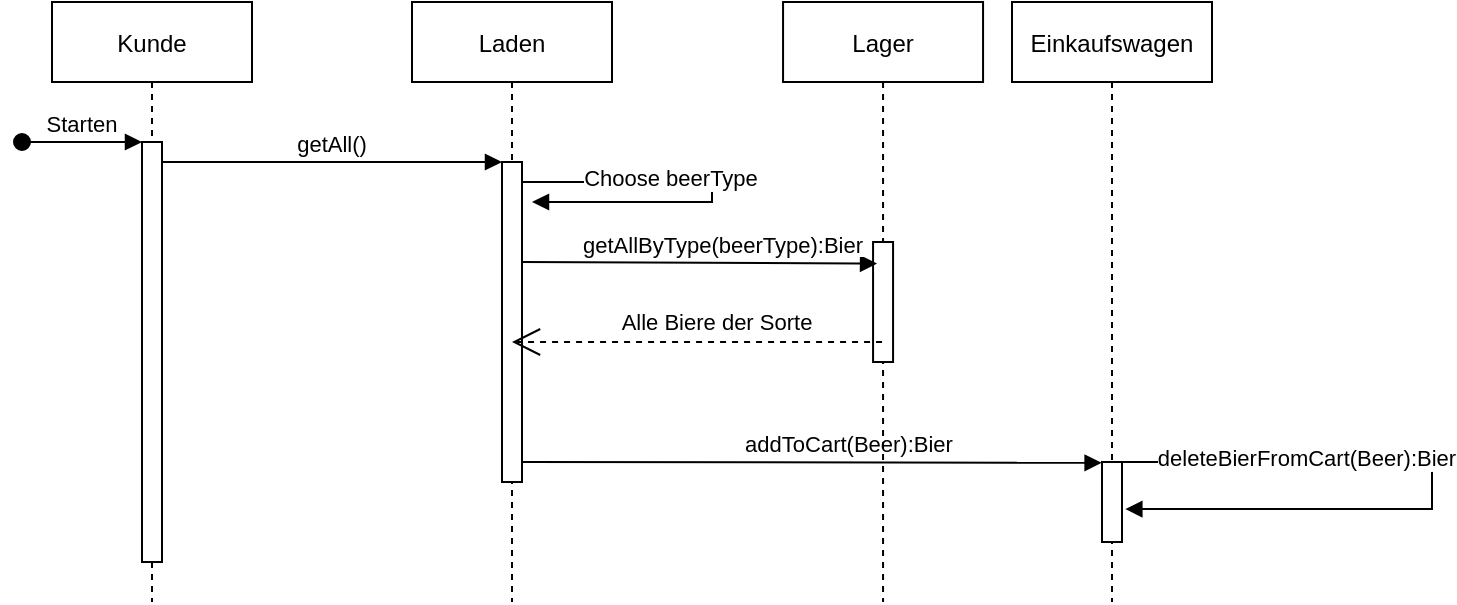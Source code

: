 <mxfile version="18.0.4" type="device"><diagram id="kgpKYQtTHZ0yAKxKKP6v" name="Page-1"><mxGraphModel dx="865" dy="534" grid="1" gridSize="10" guides="1" tooltips="1" connect="1" arrows="1" fold="1" page="1" pageScale="1" pageWidth="850" pageHeight="1100" math="0" shadow="0"><root><mxCell id="0"/><mxCell id="1" parent="0"/><mxCell id="3nuBFxr9cyL0pnOWT2aG-1" value="Kunde" style="shape=umlLifeline;perimeter=lifelinePerimeter;container=1;collapsible=0;recursiveResize=0;rounded=0;shadow=0;strokeWidth=1;" parent="1" vertex="1"><mxGeometry x="120" y="80" width="100" height="300" as="geometry"/></mxCell><mxCell id="3nuBFxr9cyL0pnOWT2aG-2" value="" style="points=[];perimeter=orthogonalPerimeter;rounded=0;shadow=0;strokeWidth=1;" parent="3nuBFxr9cyL0pnOWT2aG-1" vertex="1"><mxGeometry x="45" y="70" width="10" height="210" as="geometry"/></mxCell><mxCell id="3nuBFxr9cyL0pnOWT2aG-3" value="Starten" style="verticalAlign=bottom;startArrow=oval;endArrow=block;startSize=8;shadow=0;strokeWidth=1;" parent="3nuBFxr9cyL0pnOWT2aG-1" target="3nuBFxr9cyL0pnOWT2aG-2" edge="1"><mxGeometry relative="1" as="geometry"><mxPoint x="-15" y="70" as="sourcePoint"/></mxGeometry></mxCell><mxCell id="3nuBFxr9cyL0pnOWT2aG-5" value="Laden" style="shape=umlLifeline;perimeter=lifelinePerimeter;container=1;collapsible=0;recursiveResize=0;rounded=0;shadow=0;strokeWidth=1;" parent="1" vertex="1"><mxGeometry x="300" y="80" width="100" height="300" as="geometry"/></mxCell><mxCell id="3nuBFxr9cyL0pnOWT2aG-6" value="" style="points=[];perimeter=orthogonalPerimeter;rounded=0;shadow=0;strokeWidth=1;" parent="3nuBFxr9cyL0pnOWT2aG-5" vertex="1"><mxGeometry x="45" y="80" width="10" height="160" as="geometry"/></mxCell><mxCell id="3PvoFkRevu-kt5rf10Jz-10" value="addToCart(Beer):Bier" style="verticalAlign=bottom;endArrow=block;shadow=0;strokeWidth=1;entryX=0.448;entryY=0.768;entryDx=0;entryDy=0;entryPerimeter=0;" parent="3nuBFxr9cyL0pnOWT2aG-5" target="3PvoFkRevu-kt5rf10Jz-9" edge="1"><mxGeometry x="0.13" relative="1" as="geometry"><mxPoint x="55" y="230.0" as="sourcePoint"/><mxPoint x="170" y="230" as="targetPoint"/><mxPoint as="offset"/></mxGeometry></mxCell><mxCell id="FLXuV20GHe-UjmtQC-dV-2" value="" style="endArrow=block;endFill=1;html=1;edgeStyle=orthogonalEdgeStyle;align=left;verticalAlign=top;rounded=0;" edge="1" parent="3nuBFxr9cyL0pnOWT2aG-5"><mxGeometry x="-0.5" y="-30" relative="1" as="geometry"><mxPoint x="55.0" y="90.0" as="sourcePoint"/><mxPoint x="60" y="100" as="targetPoint"/><Array as="points"><mxPoint x="150" y="90"/><mxPoint x="150" y="100"/><mxPoint x="62" y="100"/></Array><mxPoint as="offset"/></mxGeometry></mxCell><mxCell id="FLXuV20GHe-UjmtQC-dV-5" value="Choose beerType" style="edgeLabel;html=1;align=center;verticalAlign=middle;resizable=0;points=[];" vertex="1" connectable="0" parent="FLXuV20GHe-UjmtQC-dV-2"><mxGeometry x="-0.246" y="2" relative="1" as="geometry"><mxPoint as="offset"/></mxGeometry></mxCell><mxCell id="3nuBFxr9cyL0pnOWT2aG-8" value="getAll()" style="verticalAlign=bottom;endArrow=block;entryX=0;entryY=0;shadow=0;strokeWidth=1;" parent="1" source="3nuBFxr9cyL0pnOWT2aG-2" target="3nuBFxr9cyL0pnOWT2aG-6" edge="1"><mxGeometry relative="1" as="geometry"><mxPoint x="275" y="160" as="sourcePoint"/></mxGeometry></mxCell><mxCell id="3PvoFkRevu-kt5rf10Jz-4" value="Lager" style="shape=umlLifeline;perimeter=lifelinePerimeter;container=1;collapsible=0;recursiveResize=0;rounded=0;shadow=0;strokeWidth=1;" parent="1" vertex="1"><mxGeometry x="485.53" y="80" width="100" height="300" as="geometry"/></mxCell><mxCell id="FLXuV20GHe-UjmtQC-dV-1" value="" style="points=[];perimeter=orthogonalPerimeter;rounded=0;shadow=0;strokeWidth=1;" vertex="1" parent="3PvoFkRevu-kt5rf10Jz-4"><mxGeometry x="45" y="120" width="10" height="60" as="geometry"/></mxCell><mxCell id="3PvoFkRevu-kt5rf10Jz-7" value="" style="endArrow=open;dashed=1;endFill=0;endSize=12;html=1;rounded=0;" parent="1" source="3PvoFkRevu-kt5rf10Jz-4" target="3nuBFxr9cyL0pnOWT2aG-5" edge="1"><mxGeometry width="160" relative="1" as="geometry"><mxPoint x="400" y="250" as="sourcePoint"/><mxPoint x="560" y="250" as="targetPoint"/><Array as="points"><mxPoint x="400" y="250"/></Array></mxGeometry></mxCell><mxCell id="3PvoFkRevu-kt5rf10Jz-8" value="Alle Biere der Sorte" style="edgeLabel;html=1;align=center;verticalAlign=middle;resizable=0;points=[];" parent="3PvoFkRevu-kt5rf10Jz-7" vertex="1" connectable="0"><mxGeometry x="-0.146" y="-5" relative="1" as="geometry"><mxPoint x="-4" y="-5" as="offset"/></mxGeometry></mxCell><mxCell id="3PvoFkRevu-kt5rf10Jz-9" value="Einkaufswagen" style="shape=umlLifeline;perimeter=lifelinePerimeter;container=1;collapsible=0;recursiveResize=0;rounded=0;shadow=0;strokeWidth=1;" parent="1" vertex="1"><mxGeometry x="600" y="80" width="100" height="300" as="geometry"/></mxCell><mxCell id="3PvoFkRevu-kt5rf10Jz-12" value="" style="endArrow=block;endFill=1;html=1;edgeStyle=orthogonalEdgeStyle;align=left;verticalAlign=top;rounded=0;entryX=1.167;entryY=0.588;entryDx=0;entryDy=0;entryPerimeter=0;" parent="3PvoFkRevu-kt5rf10Jz-9" target="3PvoFkRevu-kt5rf10Jz-11" edge="1"><mxGeometry x="-0.5" y="-30" relative="1" as="geometry"><mxPoint x="50" y="230" as="sourcePoint"/><mxPoint x="210" y="230" as="targetPoint"/><Array as="points"><mxPoint x="210" y="230"/><mxPoint x="210" y="254"/></Array><mxPoint as="offset"/></mxGeometry></mxCell><mxCell id="3PvoFkRevu-kt5rf10Jz-14" value="deleteBierFromCart(Beer):Bier" style="edgeLabel;html=1;align=center;verticalAlign=middle;resizable=0;points=[];" parent="3PvoFkRevu-kt5rf10Jz-12" vertex="1" connectable="0"><mxGeometry x="-0.426" y="2" relative="1" as="geometry"><mxPoint as="offset"/></mxGeometry></mxCell><mxCell id="3PvoFkRevu-kt5rf10Jz-11" value="" style="points=[];perimeter=orthogonalPerimeter;rounded=0;shadow=0;strokeWidth=1;" parent="1" vertex="1"><mxGeometry x="645" y="310" width="10" height="40" as="geometry"/></mxCell><mxCell id="3PvoFkRevu-kt5rf10Jz-6" value="getAllByType(beerType):Bier" style="verticalAlign=bottom;endArrow=block;shadow=0;strokeWidth=1;entryX=0.47;entryY=0.436;entryDx=0;entryDy=0;entryPerimeter=0;" parent="1" edge="1" target="3PvoFkRevu-kt5rf10Jz-4"><mxGeometry x="0.13" relative="1" as="geometry"><mxPoint x="355" y="210.0" as="sourcePoint"/><mxPoint x="470" y="210" as="targetPoint"/><mxPoint as="offset"/></mxGeometry></mxCell></root></mxGraphModel></diagram></mxfile>